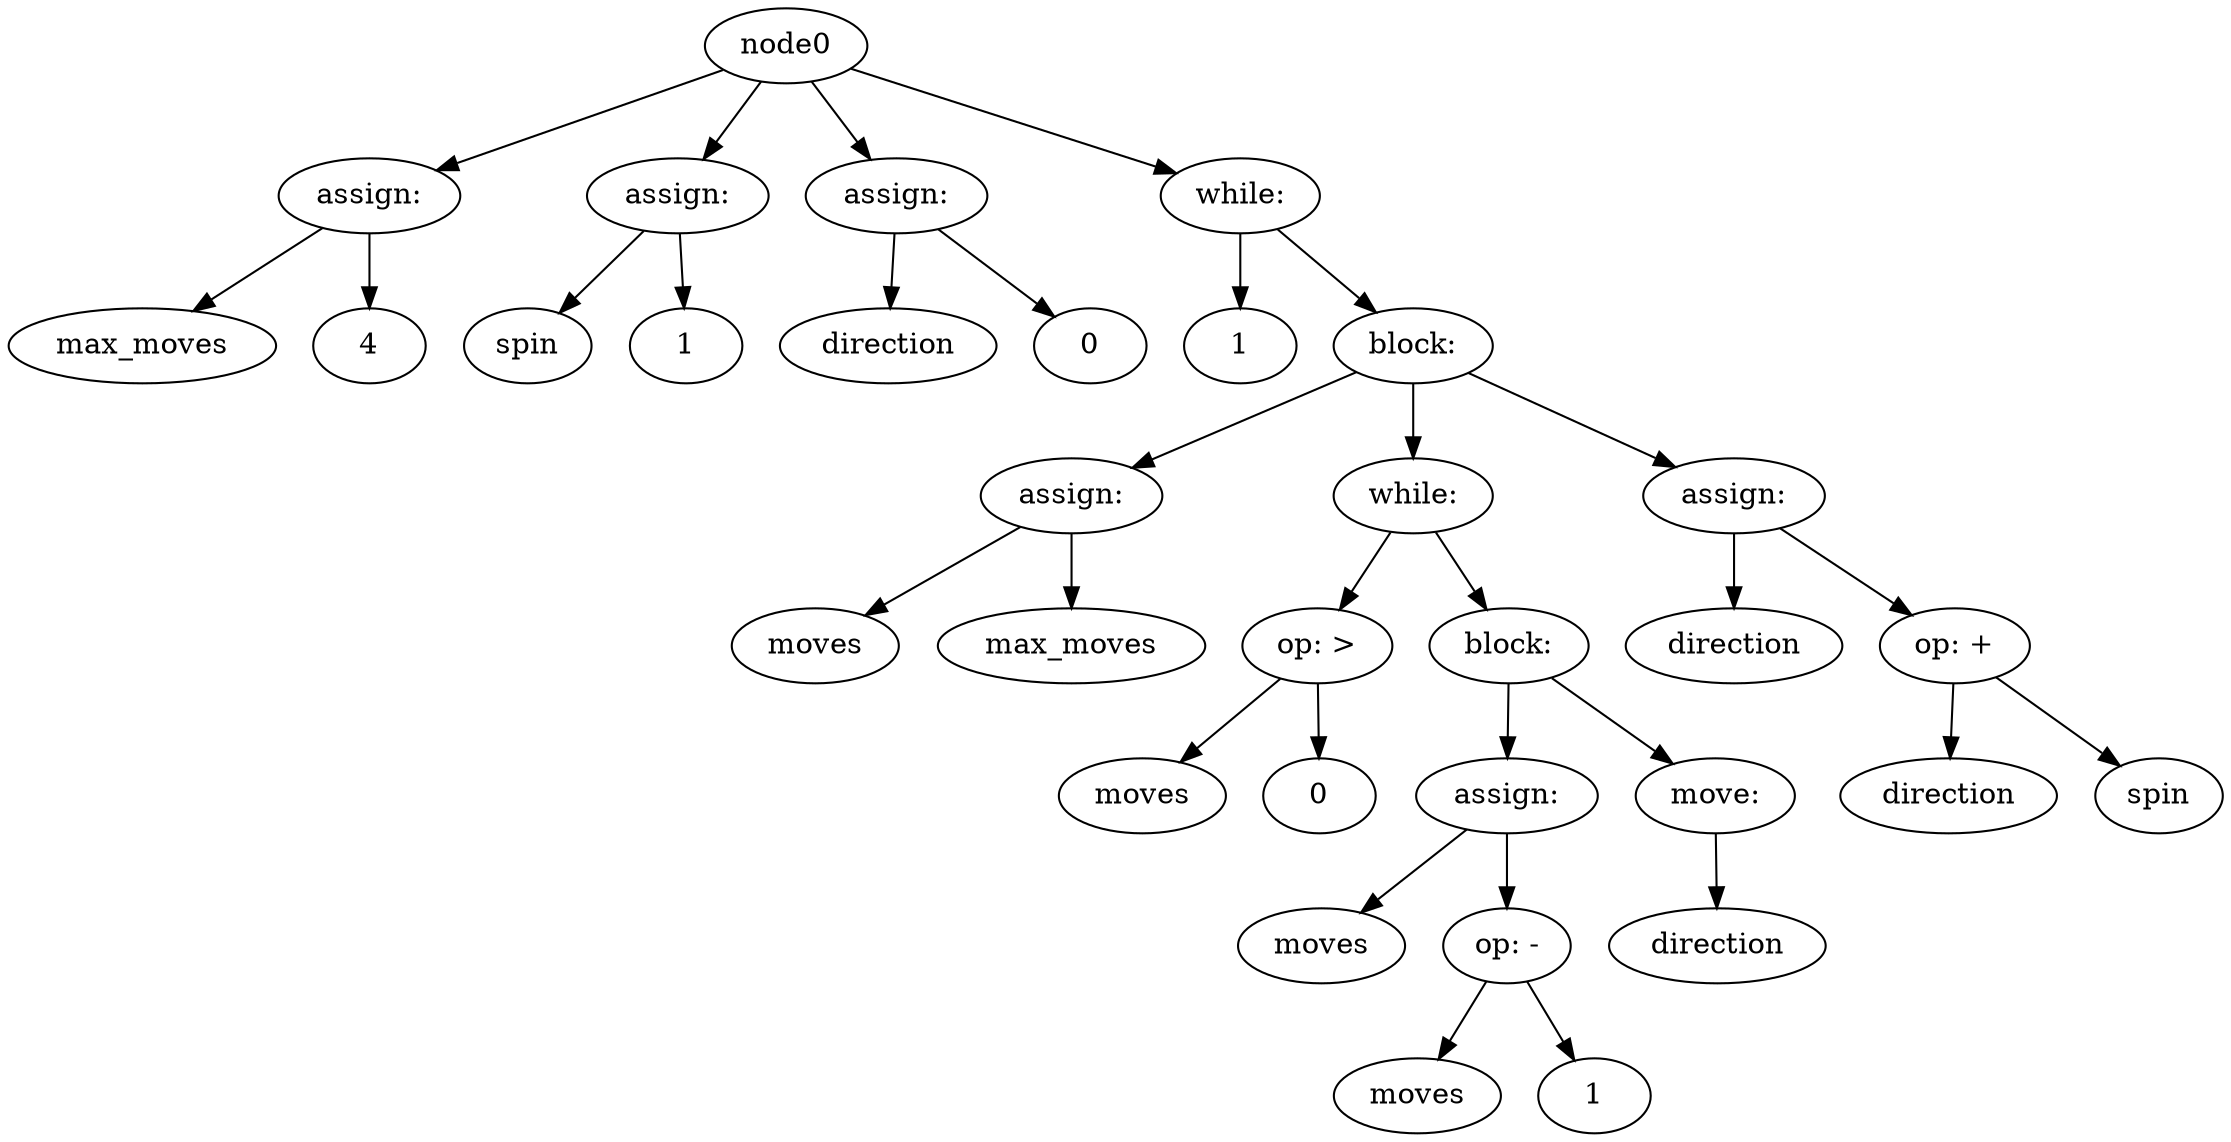 digraph G {
node483 [ label = "assign:"];
node0 -> node483;
node481 [ label = "max_moves"];
node483 -> node481;
node482 [ label = "4"];
node483 -> node482;
node486 [ label = "assign:"];
node0 -> node486;
node484 [ label = "spin"];
node486 -> node484;
node485 [ label = "1"];
node486 -> node485;
node489 [ label = "assign:"];
node0 -> node489;
node487 [ label = "direction"];
node489 -> node487;
node488 [ label = "0"];
node489 -> node488;
node512 [ label = "while:"];
node0 -> node512;
node490 [ label = "1"];
node512 -> node490;
node491 [ label = "block:" ];
node512 -> node491;
node494 [ label = "assign:"];
node491 -> node494;
node492 [ label = "moves"];
node494 -> node492;
node493 [ label = "max_moves"];
node494 -> node493;
node506 [ label = "while:"];
node491 -> node506;
node495 [ label = "moves"];
node497 -> node495;
node497 [ label = "op: >"];
node496 [ label = "0"];
node497 -> node496;
node506 -> node497;
node498 [ label = "block:" ];
node506 -> node498;
node503 [ label = "assign:"];
node498 -> node503;
node499 [ label = "moves"];
node503 -> node499;
node500 [ label = "moves"];
node502 -> node500;
node502 [ label = "op: -"];
node501 [ label = "1"];
node502 -> node501;
node503 -> node502;
node505 [ label = "move:"];
node498 -> node505;
node504 [ label = "direction"];
node505 -> node504;
node511 [ label = "assign:"];
node491 -> node511;
node507 [ label = "direction"];
node511 -> node507;
node508 [ label = "direction"];
node510 -> node508;
node510 [ label = "op: +"];
node509 [ label = "spin"];
node510 -> node509;
node511 -> node510;

}
